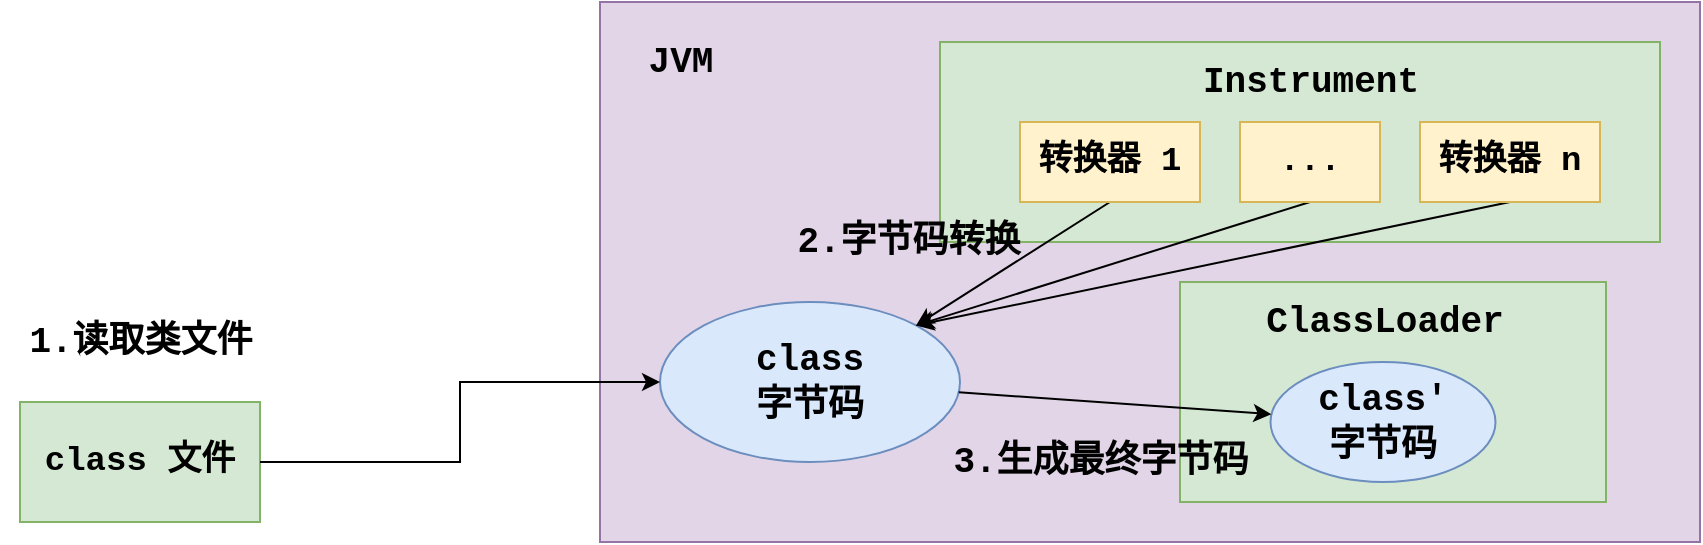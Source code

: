 <mxfile version="22.1.21" type="github">
  <diagram name="第 1 页" id="t5EFKjGEsA6wdtvT4ajn">
    <mxGraphModel dx="1804" dy="573" grid="1" gridSize="10" guides="1" tooltips="1" connect="1" arrows="1" fold="1" page="1" pageScale="1" pageWidth="827" pageHeight="1169" math="0" shadow="0">
      <root>
        <mxCell id="0" />
        <mxCell id="1" parent="0" />
        <mxCell id="-G8xLAvUSs20GB0HylZQ-1" value="&lt;b&gt;&lt;font style=&quot;font-size: 17px;&quot; face=&quot;Courier New&quot;&gt;class 文件&lt;/font&gt;&lt;/b&gt;" style="rounded=0;whiteSpace=wrap;html=1;fillColor=#d5e8d4;strokeColor=#82b366;" vertex="1" parent="1">
          <mxGeometry x="-30" y="300" width="120" height="60" as="geometry" />
        </mxCell>
        <mxCell id="-G8xLAvUSs20GB0HylZQ-2" value="" style="rounded=0;whiteSpace=wrap;html=1;fillColor=#e1d5e7;strokeColor=#9673a6;" vertex="1" parent="1">
          <mxGeometry x="260" y="100" width="550" height="270" as="geometry" />
        </mxCell>
        <mxCell id="-G8xLAvUSs20GB0HylZQ-3" value="&lt;b style=&quot;font-size: 18px;&quot;&gt;&lt;font style=&quot;font-size: 18px;&quot; face=&quot;Courier New&quot;&gt;class &lt;br&gt;字节码&lt;/font&gt;&lt;/b&gt;" style="ellipse;whiteSpace=wrap;html=1;fillColor=#dae8fc;strokeColor=#6c8ebf;" vertex="1" parent="1">
          <mxGeometry x="290" y="250" width="150" height="80" as="geometry" />
        </mxCell>
        <mxCell id="-G8xLAvUSs20GB0HylZQ-4" value="" style="rounded=0;whiteSpace=wrap;html=1;fillColor=#d5e8d4;strokeColor=#82b366;" vertex="1" parent="1">
          <mxGeometry x="430" y="120" width="360" height="100" as="geometry" />
        </mxCell>
        <mxCell id="-G8xLAvUSs20GB0HylZQ-18" style="rounded=0;orthogonalLoop=1;jettySize=auto;html=1;entryX=1;entryY=0;entryDx=0;entryDy=0;exitX=0.5;exitY=1;exitDx=0;exitDy=0;" edge="1" parent="1" source="-G8xLAvUSs20GB0HylZQ-5" target="-G8xLAvUSs20GB0HylZQ-3">
          <mxGeometry relative="1" as="geometry" />
        </mxCell>
        <mxCell id="-G8xLAvUSs20GB0HylZQ-5" value="&lt;b&gt;&lt;font style=&quot;font-size: 17px;&quot; face=&quot;Courier New&quot;&gt;转换器 1&lt;/font&gt;&lt;/b&gt;" style="rounded=0;whiteSpace=wrap;html=1;fillColor=#fff2cc;strokeColor=#d6b656;" vertex="1" parent="1">
          <mxGeometry x="470" y="160" width="90" height="40" as="geometry" />
        </mxCell>
        <mxCell id="-G8xLAvUSs20GB0HylZQ-19" style="rounded=0;orthogonalLoop=1;jettySize=auto;html=1;entryX=1;entryY=0;entryDx=0;entryDy=0;exitX=0.5;exitY=1;exitDx=0;exitDy=0;" edge="1" parent="1" source="-G8xLAvUSs20GB0HylZQ-6" target="-G8xLAvUSs20GB0HylZQ-3">
          <mxGeometry relative="1" as="geometry" />
        </mxCell>
        <mxCell id="-G8xLAvUSs20GB0HylZQ-6" value="&lt;font face=&quot;Courier New&quot;&gt;&lt;span style=&quot;font-size: 17px;&quot;&gt;&lt;b&gt;...&lt;/b&gt;&lt;/span&gt;&lt;/font&gt;" style="rounded=0;whiteSpace=wrap;html=1;fillColor=#fff2cc;strokeColor=#d6b656;" vertex="1" parent="1">
          <mxGeometry x="580" y="160" width="70" height="40" as="geometry" />
        </mxCell>
        <mxCell id="-G8xLAvUSs20GB0HylZQ-20" style="rounded=0;orthogonalLoop=1;jettySize=auto;html=1;entryX=1;entryY=0;entryDx=0;entryDy=0;exitX=0.5;exitY=1;exitDx=0;exitDy=0;" edge="1" parent="1" source="-G8xLAvUSs20GB0HylZQ-7" target="-G8xLAvUSs20GB0HylZQ-3">
          <mxGeometry relative="1" as="geometry" />
        </mxCell>
        <mxCell id="-G8xLAvUSs20GB0HylZQ-7" value="&lt;b&gt;&lt;font style=&quot;font-size: 17px;&quot; face=&quot;Courier New&quot;&gt;转换器 n&lt;/font&gt;&lt;/b&gt;" style="rounded=0;whiteSpace=wrap;html=1;fillColor=#fff2cc;strokeColor=#d6b656;" vertex="1" parent="1">
          <mxGeometry x="670" y="160" width="90" height="40" as="geometry" />
        </mxCell>
        <mxCell id="-G8xLAvUSs20GB0HylZQ-8" value="&lt;b&gt;&lt;font style=&quot;font-size: 18px;&quot; face=&quot;Courier New&quot;&gt;Instrument&lt;/font&gt;&lt;/b&gt;" style="text;html=1;align=center;verticalAlign=middle;resizable=0;points=[];autosize=1;strokeColor=none;fillColor=none;" vertex="1" parent="1">
          <mxGeometry x="550" y="120" width="130" height="40" as="geometry" />
        </mxCell>
        <mxCell id="-G8xLAvUSs20GB0HylZQ-9" value="" style="rounded=0;whiteSpace=wrap;html=1;fillColor=#d5e8d4;strokeColor=#82b366;" vertex="1" parent="1">
          <mxGeometry x="550" y="240" width="213" height="110" as="geometry" />
        </mxCell>
        <mxCell id="-G8xLAvUSs20GB0HylZQ-10" value="&lt;b style=&quot;font-size: 18px;&quot;&gt;&lt;font style=&quot;font-size: 18px;&quot; face=&quot;Courier New&quot;&gt;class&#39;&lt;br&gt;字节码&lt;/font&gt;&lt;/b&gt;" style="ellipse;whiteSpace=wrap;html=1;fillColor=#dae8fc;strokeColor=#6c8ebf;" vertex="1" parent="1">
          <mxGeometry x="595.25" y="280" width="112.5" height="60" as="geometry" />
        </mxCell>
        <mxCell id="-G8xLAvUSs20GB0HylZQ-11" value="&lt;b&gt;&lt;font style=&quot;font-size: 18px;&quot; face=&quot;Courier New&quot;&gt;ClassLoader&lt;/font&gt;&lt;/b&gt;" style="text;html=1;align=center;verticalAlign=middle;resizable=0;points=[];autosize=1;strokeColor=none;fillColor=none;" vertex="1" parent="1">
          <mxGeometry x="581.5" y="240" width="140" height="40" as="geometry" />
        </mxCell>
        <mxCell id="-G8xLAvUSs20GB0HylZQ-12" style="edgeStyle=orthogonalEdgeStyle;rounded=0;orthogonalLoop=1;jettySize=auto;html=1;" edge="1" parent="1" source="-G8xLAvUSs20GB0HylZQ-1" target="-G8xLAvUSs20GB0HylZQ-3">
          <mxGeometry relative="1" as="geometry" />
        </mxCell>
        <mxCell id="-G8xLAvUSs20GB0HylZQ-16" value="&lt;b&gt;&lt;font style=&quot;font-size: 18px;&quot; face=&quot;Courier New&quot;&gt;1.读取类文件&lt;/font&gt;&lt;/b&gt;" style="text;html=1;align=center;verticalAlign=middle;resizable=0;points=[];autosize=1;strokeColor=none;fillColor=none;" vertex="1" parent="1">
          <mxGeometry x="-40" y="250" width="140" height="40" as="geometry" />
        </mxCell>
        <mxCell id="-G8xLAvUSs20GB0HylZQ-17" value="&lt;b&gt;&lt;font style=&quot;font-size: 18px;&quot; face=&quot;Courier New&quot;&gt;2.字节码转换&lt;/font&gt;&lt;/b&gt;" style="text;html=1;align=center;verticalAlign=middle;resizable=0;points=[];autosize=1;strokeColor=none;fillColor=none;" vertex="1" parent="1">
          <mxGeometry x="344" y="200" width="140" height="40" as="geometry" />
        </mxCell>
        <mxCell id="-G8xLAvUSs20GB0HylZQ-21" value="&lt;b&gt;&lt;font style=&quot;font-size: 18px;&quot; face=&quot;Courier New&quot;&gt;3.生成最终字节码&lt;/font&gt;&lt;/b&gt;" style="text;html=1;align=center;verticalAlign=middle;resizable=0;points=[];autosize=1;strokeColor=none;fillColor=none;" vertex="1" parent="1">
          <mxGeometry x="425.25" y="310" width="170" height="40" as="geometry" />
        </mxCell>
        <mxCell id="-G8xLAvUSs20GB0HylZQ-22" style="rounded=0;orthogonalLoop=1;jettySize=auto;html=1;" edge="1" parent="1" source="-G8xLAvUSs20GB0HylZQ-3" target="-G8xLAvUSs20GB0HylZQ-10">
          <mxGeometry relative="1" as="geometry" />
        </mxCell>
        <mxCell id="-G8xLAvUSs20GB0HylZQ-23" value="&lt;b&gt;&lt;font style=&quot;font-size: 18px;&quot; face=&quot;Courier New&quot;&gt;JVM&lt;/font&gt;&lt;/b&gt;" style="text;html=1;align=center;verticalAlign=middle;resizable=0;points=[];autosize=1;strokeColor=none;fillColor=none;" vertex="1" parent="1">
          <mxGeometry x="270" y="110" width="60" height="40" as="geometry" />
        </mxCell>
      </root>
    </mxGraphModel>
  </diagram>
</mxfile>
